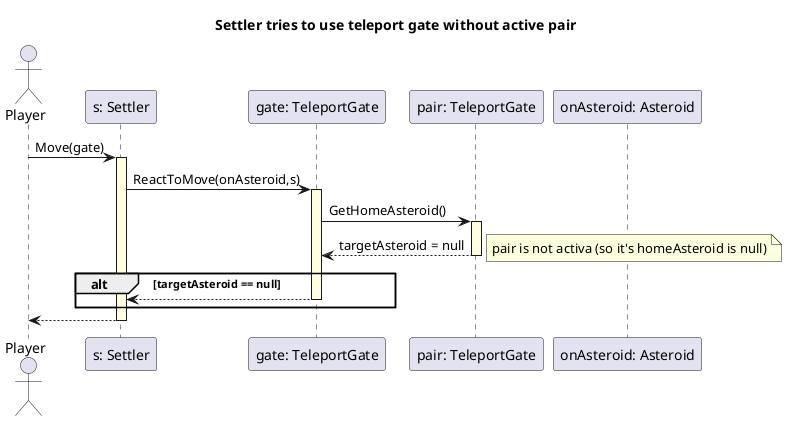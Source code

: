 @startuml Settler tries to use teleport gate

title Settler tries to use teleport gate without active pair

skinparam SequenceLifeLineBackgroundColor LightYellow

actor Player as player

participant "s: Settler" as s
participant "gate: TeleportGate" as gate
participant "pair: TeleportGate" as pair


participant "onAsteroid: Asteroid" as a1




player -> s ++ : Move(gate)

s -> gate ++ : ReactToMove(onAsteroid,s)

gate -> pair ++ : GetHomeAsteroid()
pair --> gate --: targetAsteroid = null

note right : pair is not activa (so it's homeAsteroid is null)

alt targetAsteroid == null
    gate --> s --
end



s --> player --

@enduml
